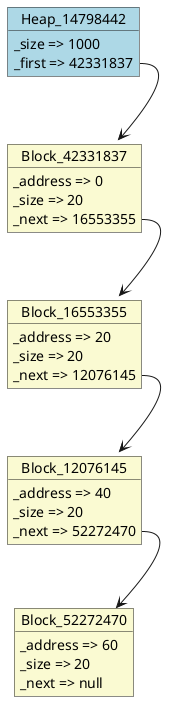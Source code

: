 @startuml object
object Heap_14798442#LightBlue {
  _size => 1000
  _first => 42331837
}
object Block_42331837#LightGoldenRodYellow {
  _address => 0
  _size => 20
  _next => 16553355
}
object Block_16553355#LightGoldenRodYellow {
  _address => 20
  _size => 20
  _next => 12076145
}
object Block_12076145#LightGoldenRodYellow {
  _address => 40
  _size => 20
  _next => 52272470
}
object Block_52272470#LightGoldenRodYellow {
  _address => 60
  _size => 20
  _next => null
}
Block_12076145::_next --> Block_52272470
Block_16553355::_next --> Block_12076145
Block_42331837::_next --> Block_16553355
Heap_14798442::_first --> Block_42331837
@enduml
